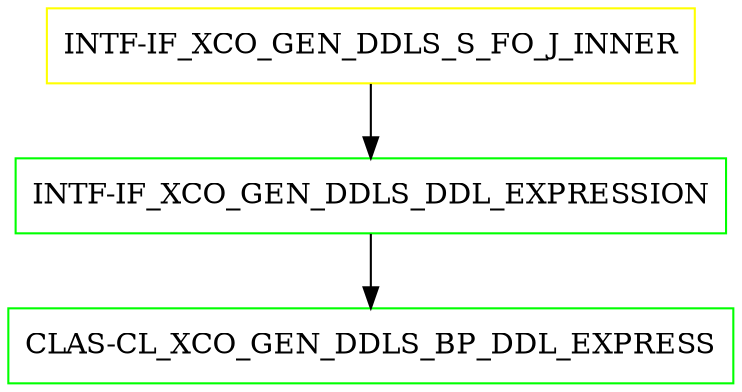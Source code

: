 digraph G {
  "INTF-IF_XCO_GEN_DDLS_S_FO_J_INNER" [shape=box,color=yellow];
  "INTF-IF_XCO_GEN_DDLS_DDL_EXPRESSION" [shape=box,color=green,URL="./INTF_IF_XCO_GEN_DDLS_DDL_EXPRESSION.html"];
  "CLAS-CL_XCO_GEN_DDLS_BP_DDL_EXPRESS" [shape=box,color=green,URL="./CLAS_CL_XCO_GEN_DDLS_BP_DDL_EXPRESS.html"];
  "INTF-IF_XCO_GEN_DDLS_S_FO_J_INNER" -> "INTF-IF_XCO_GEN_DDLS_DDL_EXPRESSION";
  "INTF-IF_XCO_GEN_DDLS_DDL_EXPRESSION" -> "CLAS-CL_XCO_GEN_DDLS_BP_DDL_EXPRESS";
}

